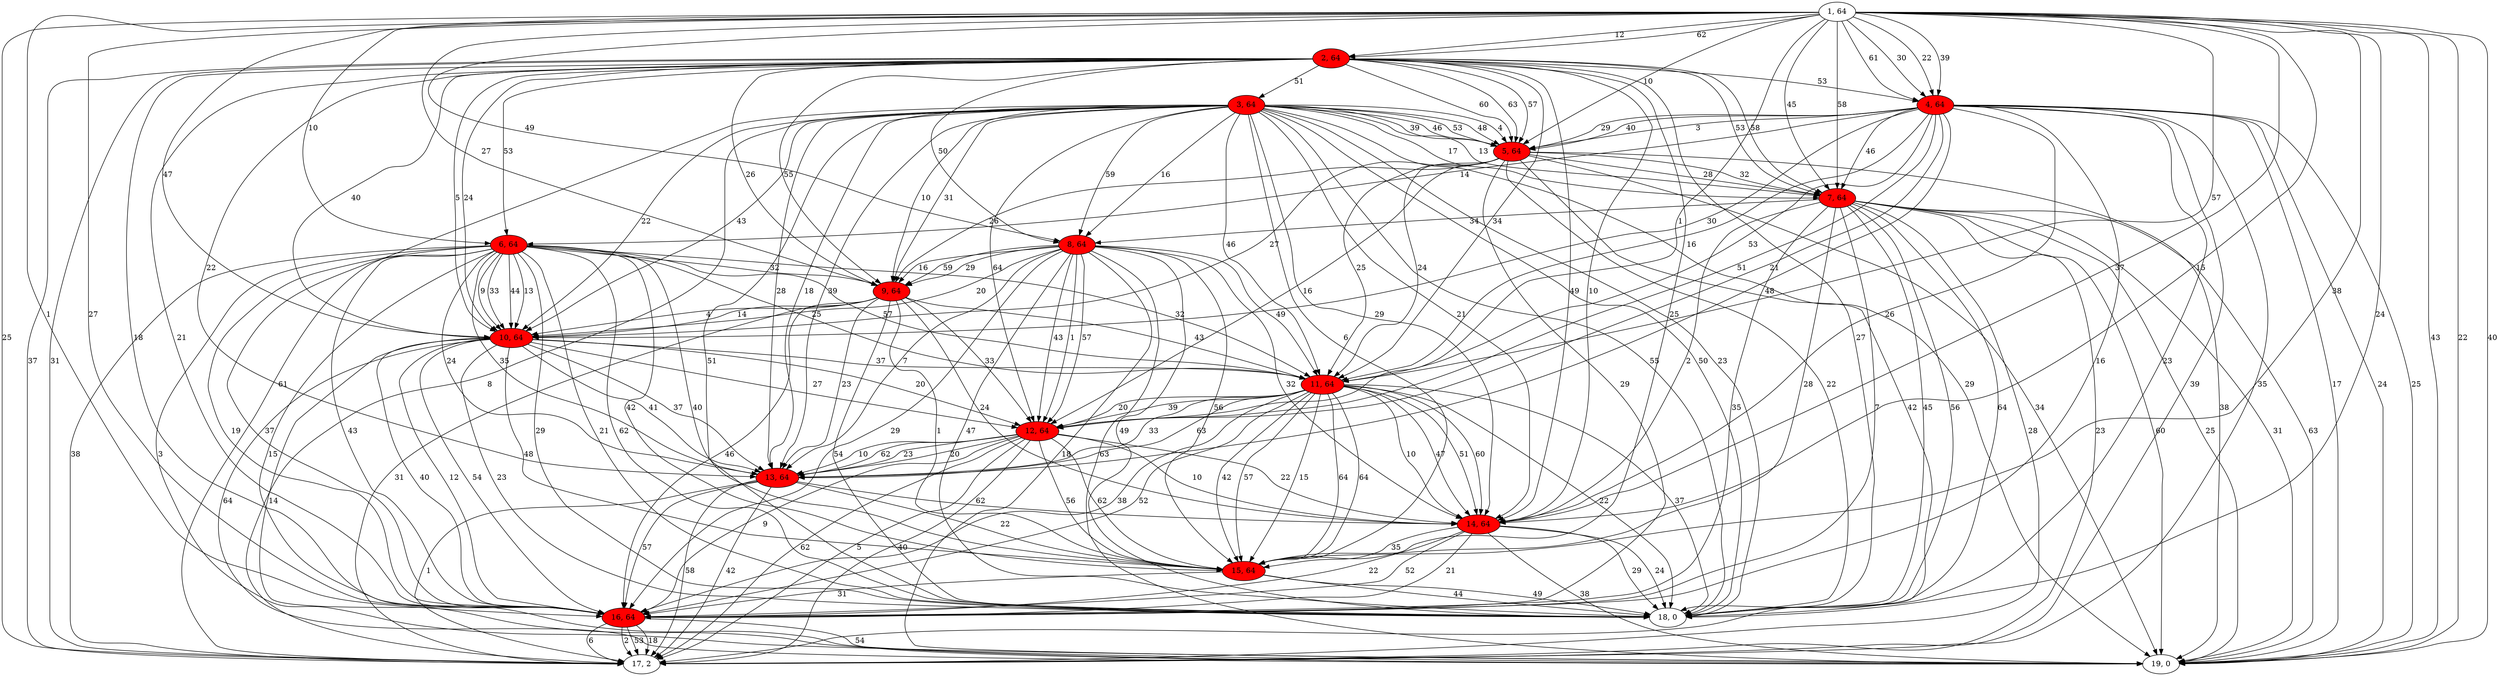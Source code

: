 digraph G{
1[label="1, 64"]
2[label="2, 64"]
3[label="3, 64"]
4[label="4, 64"]
5[label="5, 64"]
6[label="6, 64"]
7[label="7, 64"]
8[label="8, 64"]
9[label="9, 64"]
10[label="10, 64"]
11[label="11, 64"]
12[label="12, 64"]
13[label="13, 64"]
14[label="14, 64"]
15[label="15, 64"]
16[label="16, 64"]
17[label="17, 2"]
18[label="18, 0"]
19[label="19, 0"]
1->14[label="37"]
1->5[label="10"]
1->4[label="61"]
1->4[label="30"]
1->15[label="38"]
1->17[label="25"]
1->4[label="22"]
1->9[label="27"]
1->6[label="10"]
1->11[label="57"]
1->19[label="43"]
1->16[label="27"]
1->14[label="15"]
1->19[label="22"]
1->10[label="47"]
1->7[label="58"]
1->16[label="1"]
1->19[label="40"]
1->12[label="1"]
1->2[label="12"]
1->18[label="24"]
1->8[label="49"]
1->7[label="45"]
1->4[label="39"]
1->2[label="62"]
2[style = filled,fillcolor=red]
2->14[label="10"]
2->16[label="18"]
2->16[label="21"]
2->5[label="60"]
2->17[label="37"]
2->10[label="24"]
2->7[label="58"]
2->4[label="53"]
2->14[label="49"]
2->9[label="26"]
2->13[label="22"]
2->7[label="53"]
2->18[label="27"]
2->10[label="40"]
2->17[label="31"]
2->5[label="63"]
2->15[label="25"]
2->8[label="50"]
2->10[label="5"]
2->5[label="57"]
2->11[label="34"]
2->9[label="55"]
2->6[label="53"]
2->3[label="51"]
3[style = filled,fillcolor=red]
3->15[label="6"]
3->19[label="29"]
3->18[label="51"]
3->5[label="48"]
3->5[label="4"]
3->13[label="18"]
3->13[label="39"]
3->10[label="22"]
3->18[label="55"]
3->9[label="31"]
3->18[label="50"]
3->5[label="39"]
3->8[label="59"]
3->10[label="43"]
3->12[label="64"]
3->14[label="21"]
3->18[label="23"]
3->17[label="61"]
3->8[label="16"]
3->7[label="17"]
3->14[label="29"]
3->5[label="46"]
3->11[label="46"]
3->9[label="10"]
3->17[label="8"]
3->7[label="13"]
3->13[label="28"]
3->5[label="53"]
4[style = filled,fillcolor=red]
4->12[label="51"]
4->10[label="30"]
4->16[label="16"]
4->5[label="3"]
4->17[label="39"]
4->19[label="17"]
4->6[label="14"]
4->17[label="35"]
4->12[label="21"]
4->19[label="24"]
4->11[label="53"]
4->18[label="23"]
4->19[label="25"]
4->7[label="46"]
4->13[label="48"]
4->14[label="26"]
4->5[label="29"]
4->5[label="40"]
4->11[label="16"]
5[style = filled,fillcolor=red]
5->17[label="42"]
5->11[label="24"]
5->9[label="26"]
5->12[label="16"]
5->18[label="22"]
5->19[label="38"]
5->7[label="32"]
5->11[label="25"]
5->7[label="28"]
5->10[label="27"]
5->16[label="29"]
5->19[label="34"]
6[style = filled,fillcolor=red]
6->13[label="35"]
6->18[label="62"]
6->15[label="40"]
6->19[label="3"]
6->11[label="32"]
6->10[label="33"]
6->18[label="29"]
6->11[label="25"]
6->10[label="44"]
6->16[label="19"]
6->9[label="32"]
6->13[label="24"]
6->11[label="57"]
6->16[label="37"]
6->17[label="38"]
6->18[label="21"]
6->10[label="13"]
6->10[label="9"]
6->16[label="43"]
6->19[label="15"]
6->15[label="42"]
7[style = filled,fillcolor=red]
7->15[label="28"]
7->19[label="25"]
7->19[label="31"]
7->19[label="63"]
7->16[label="35"]
7->18[label="45"]
7->8[label="34"]
7->18[label="56"]
7->16[label="7"]
7->14[label="2"]
7->17[label="23"]
7->18[label="64"]
7->19[label="60"]
7->17[label="28"]
8[style = filled,fillcolor=red]
8->9[label="59"]
8->12[label="43"]
8->9[label="29"]
8->9[label="16"]
8->16[label="29"]
8->19[label="18"]
8->12[label="1"]
8->18[label="47"]
8->10[label="20"]
8->15[label="56"]
8->11[label="49"]
8->14[label="32"]
8->19[label="63"]
8->13[label="7"]
8->18[label="49"]
8->12[label="57"]
9[style = filled,fillcolor=red]
9->14[label="24"]
9->17[label="31"]
9->11[label="43"]
9->18[label="54"]
9->16[label="46"]
9->10[label="4"]
9->12[label="33"]
9->13[label="23"]
9->15[label="1"]
9->10[label="14"]
10[style = filled,fillcolor=red]
10->11[label="37"]
10->16[label="40"]
10->13[label="37"]
10->18[label="23"]
10->12[label="20"]
10->16[label="12"]
10->12[label="27"]
10->13[label="41"]
10->19[label="64"]
10->15[label="48"]
10->16[label="54"]
10->19[label="14"]
11[style = filled,fillcolor=red]
11->15[label="64"]
11->18[label="22"]
11->15[label="64"]
11->13[label="63"]
11->15[label="42"]
11->12[label="39"]
11->14[label="10"]
11->15[label="57"]
11->15[label="15"]
11->16[label="52"]
11->14[label="47"]
11->18[label="37"]
11->14[label="51"]
11->13[label="33"]
11->16[label="38"]
11->14[label="60"]
11->12[label="20"]
12[style = filled,fillcolor=red]
12->15[label="56"]
12->13[label="10"]
12->14[label="10"]
12->17[label="40"]
12->13[label="62"]
12->16[label="9"]
12->13[label="23"]
12->17[label="62"]
12->17[label="5"]
12->15[label="62"]
12->13[label="20"]
12->14[label="22"]
13[style = filled,fillcolor=red]
13->17[label="58"]
13->17[label="42"]
13->15[label="22"]
13->16[label="57"]
13->17[label="1"]
13->14[label="62"]
14[style = filled,fillcolor=red]
14->15[label="35"]
14->16[label="21"]
14->18[label="29"]
14->16[label="22"]
14->19[label="38"]
14->16[label="52"]
14->18[label="24"]
15[style = filled,fillcolor=red]
15->18[label="44"]
15->18[label="49"]
15->16[label="31"]
16[style = filled,fillcolor=red]
16->17[label="53"]
16->17[label="18"]
16->17[label="6"]
16->19[label="54"]
16->17[label="2"]
}
